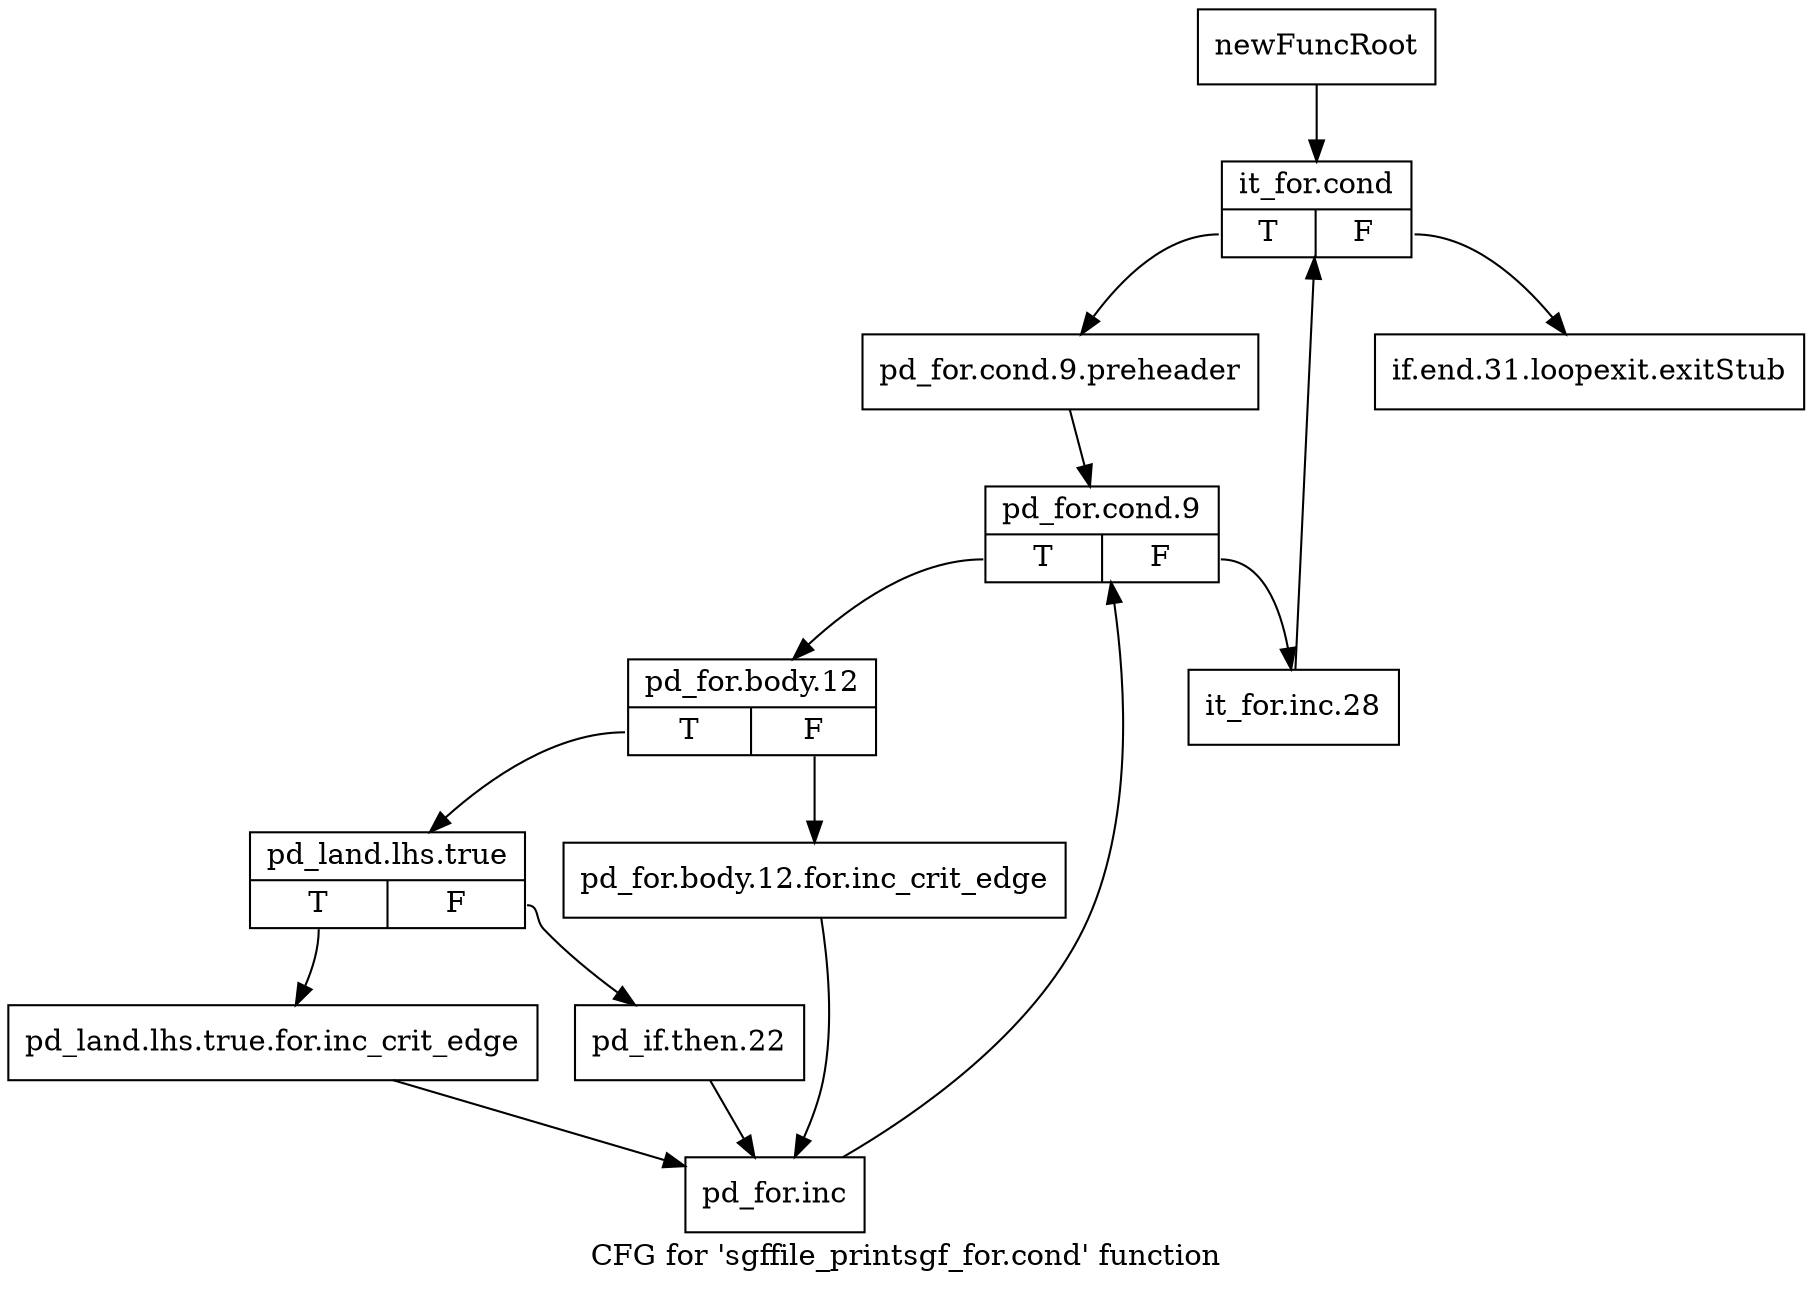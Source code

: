 digraph "CFG for 'sgffile_printsgf_for.cond' function" {
	label="CFG for 'sgffile_printsgf_for.cond' function";

	Node0x455bd10 [shape=record,label="{newFuncRoot}"];
	Node0x455bd10 -> Node0x455c1b0;
	Node0x455c160 [shape=record,label="{if.end.31.loopexit.exitStub}"];
	Node0x455c1b0 [shape=record,label="{it_for.cond|{<s0>T|<s1>F}}"];
	Node0x455c1b0:s0 -> Node0x455c200;
	Node0x455c1b0:s1 -> Node0x455c160;
	Node0x455c200 [shape=record,label="{pd_for.cond.9.preheader}"];
	Node0x455c200 -> Node0x455c250;
	Node0x455c250 [shape=record,label="{pd_for.cond.9|{<s0>T|<s1>F}}"];
	Node0x455c250:s0 -> Node0x455c2f0;
	Node0x455c250:s1 -> Node0x455c2a0;
	Node0x455c2a0 [shape=record,label="{it_for.inc.28}"];
	Node0x455c2a0 -> Node0x455c1b0;
	Node0x455c2f0 [shape=record,label="{pd_for.body.12|{<s0>T|<s1>F}}"];
	Node0x455c2f0:s0 -> Node0x455c390;
	Node0x455c2f0:s1 -> Node0x455c340;
	Node0x455c340 [shape=record,label="{pd_for.body.12.for.inc_crit_edge}"];
	Node0x455c340 -> Node0x455c480;
	Node0x455c390 [shape=record,label="{pd_land.lhs.true|{<s0>T|<s1>F}}"];
	Node0x455c390:s0 -> Node0x455c430;
	Node0x455c390:s1 -> Node0x455c3e0;
	Node0x455c3e0 [shape=record,label="{pd_if.then.22}"];
	Node0x455c3e0 -> Node0x455c480;
	Node0x455c430 [shape=record,label="{pd_land.lhs.true.for.inc_crit_edge}"];
	Node0x455c430 -> Node0x455c480;
	Node0x455c480 [shape=record,label="{pd_for.inc}"];
	Node0x455c480 -> Node0x455c250;
}
